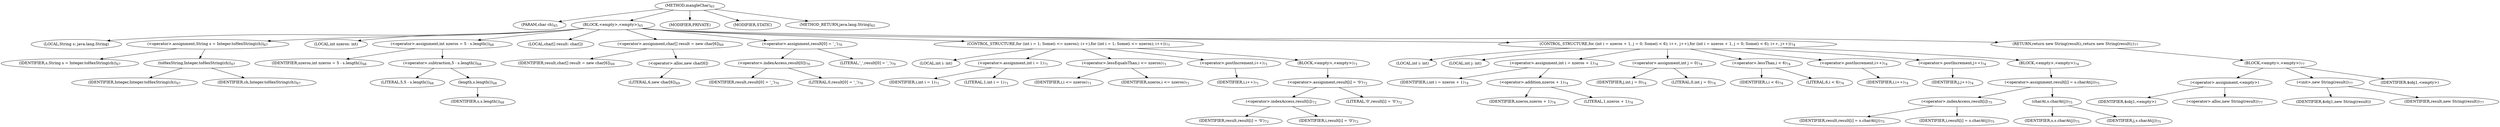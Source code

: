 digraph "mangleChar" {  
"117" [label = <(METHOD,mangleChar)<SUB>65</SUB>> ]
"118" [label = <(PARAM,char ch)<SUB>65</SUB>> ]
"119" [label = <(BLOCK,&lt;empty&gt;,&lt;empty&gt;)<SUB>65</SUB>> ]
"120" [label = <(LOCAL,String s: java.lang.String)> ]
"121" [label = <(&lt;operator&gt;.assignment,String s = Integer.toHexString(ch))<SUB>67</SUB>> ]
"122" [label = <(IDENTIFIER,s,String s = Integer.toHexString(ch))<SUB>67</SUB>> ]
"123" [label = <(toHexString,Integer.toHexString(ch))<SUB>67</SUB>> ]
"124" [label = <(IDENTIFIER,Integer,Integer.toHexString(ch))<SUB>67</SUB>> ]
"125" [label = <(IDENTIFIER,ch,Integer.toHexString(ch))<SUB>67</SUB>> ]
"126" [label = <(LOCAL,int nzeros: int)> ]
"127" [label = <(&lt;operator&gt;.assignment,int nzeros = 5 - s.length())<SUB>68</SUB>> ]
"128" [label = <(IDENTIFIER,nzeros,int nzeros = 5 - s.length())<SUB>68</SUB>> ]
"129" [label = <(&lt;operator&gt;.subtraction,5 - s.length())<SUB>68</SUB>> ]
"130" [label = <(LITERAL,5,5 - s.length())<SUB>68</SUB>> ]
"131" [label = <(length,s.length())<SUB>68</SUB>> ]
"132" [label = <(IDENTIFIER,s,s.length())<SUB>68</SUB>> ]
"133" [label = <(LOCAL,char[] result: char[])> ]
"134" [label = <(&lt;operator&gt;.assignment,char[] result = new char[6])<SUB>69</SUB>> ]
"135" [label = <(IDENTIFIER,result,char[] result = new char[6])<SUB>69</SUB>> ]
"136" [label = <(&lt;operator&gt;.alloc,new char[6])> ]
"137" [label = <(LITERAL,6,new char[6])<SUB>69</SUB>> ]
"138" [label = <(&lt;operator&gt;.assignment,result[0] = '_')<SUB>70</SUB>> ]
"139" [label = <(&lt;operator&gt;.indexAccess,result[0])<SUB>70</SUB>> ]
"140" [label = <(IDENTIFIER,result,result[0] = '_')<SUB>70</SUB>> ]
"141" [label = <(LITERAL,0,result[0] = '_')<SUB>70</SUB>> ]
"142" [label = <(LITERAL,'_',result[0] = '_')<SUB>70</SUB>> ]
"143" [label = <(CONTROL_STRUCTURE,for (int i = 1; Some(i &lt;= nzeros); i++),for (int i = 1; Some(i &lt;= nzeros); i++))<SUB>71</SUB>> ]
"144" [label = <(LOCAL,int i: int)> ]
"145" [label = <(&lt;operator&gt;.assignment,int i = 1)<SUB>71</SUB>> ]
"146" [label = <(IDENTIFIER,i,int i = 1)<SUB>71</SUB>> ]
"147" [label = <(LITERAL,1,int i = 1)<SUB>71</SUB>> ]
"148" [label = <(&lt;operator&gt;.lessEqualsThan,i &lt;= nzeros)<SUB>71</SUB>> ]
"149" [label = <(IDENTIFIER,i,i &lt;= nzeros)<SUB>71</SUB>> ]
"150" [label = <(IDENTIFIER,nzeros,i &lt;= nzeros)<SUB>71</SUB>> ]
"151" [label = <(&lt;operator&gt;.postIncrement,i++)<SUB>71</SUB>> ]
"152" [label = <(IDENTIFIER,i,i++)<SUB>71</SUB>> ]
"153" [label = <(BLOCK,&lt;empty&gt;,&lt;empty&gt;)<SUB>71</SUB>> ]
"154" [label = <(&lt;operator&gt;.assignment,result[i] = '0')<SUB>72</SUB>> ]
"155" [label = <(&lt;operator&gt;.indexAccess,result[i])<SUB>72</SUB>> ]
"156" [label = <(IDENTIFIER,result,result[i] = '0')<SUB>72</SUB>> ]
"157" [label = <(IDENTIFIER,i,result[i] = '0')<SUB>72</SUB>> ]
"158" [label = <(LITERAL,'0',result[i] = '0')<SUB>72</SUB>> ]
"159" [label = <(CONTROL_STRUCTURE,for (int i = nzeros + 1, j = 0; Some(i &lt; 6); i++, j++),for (int i = nzeros + 1, j = 0; Some(i &lt; 6); i++, j++))<SUB>74</SUB>> ]
"160" [label = <(LOCAL,int i: int)> ]
"161" [label = <(LOCAL,int j: int)> ]
"162" [label = <(&lt;operator&gt;.assignment,int i = nzeros + 1)<SUB>74</SUB>> ]
"163" [label = <(IDENTIFIER,i,int i = nzeros + 1)<SUB>74</SUB>> ]
"164" [label = <(&lt;operator&gt;.addition,nzeros + 1)<SUB>74</SUB>> ]
"165" [label = <(IDENTIFIER,nzeros,nzeros + 1)<SUB>74</SUB>> ]
"166" [label = <(LITERAL,1,nzeros + 1)<SUB>74</SUB>> ]
"167" [label = <(&lt;operator&gt;.assignment,int j = 0)<SUB>74</SUB>> ]
"168" [label = <(IDENTIFIER,j,int j = 0)<SUB>74</SUB>> ]
"169" [label = <(LITERAL,0,int j = 0)<SUB>74</SUB>> ]
"170" [label = <(&lt;operator&gt;.lessThan,i &lt; 6)<SUB>74</SUB>> ]
"171" [label = <(IDENTIFIER,i,i &lt; 6)<SUB>74</SUB>> ]
"172" [label = <(LITERAL,6,i &lt; 6)<SUB>74</SUB>> ]
"173" [label = <(&lt;operator&gt;.postIncrement,i++)<SUB>74</SUB>> ]
"174" [label = <(IDENTIFIER,i,i++)<SUB>74</SUB>> ]
"175" [label = <(&lt;operator&gt;.postIncrement,j++)<SUB>74</SUB>> ]
"176" [label = <(IDENTIFIER,j,j++)<SUB>74</SUB>> ]
"177" [label = <(BLOCK,&lt;empty&gt;,&lt;empty&gt;)<SUB>74</SUB>> ]
"178" [label = <(&lt;operator&gt;.assignment,result[i] = s.charAt(j))<SUB>75</SUB>> ]
"179" [label = <(&lt;operator&gt;.indexAccess,result[i])<SUB>75</SUB>> ]
"180" [label = <(IDENTIFIER,result,result[i] = s.charAt(j))<SUB>75</SUB>> ]
"181" [label = <(IDENTIFIER,i,result[i] = s.charAt(j))<SUB>75</SUB>> ]
"182" [label = <(charAt,s.charAt(j))<SUB>75</SUB>> ]
"183" [label = <(IDENTIFIER,s,s.charAt(j))<SUB>75</SUB>> ]
"184" [label = <(IDENTIFIER,j,s.charAt(j))<SUB>75</SUB>> ]
"185" [label = <(RETURN,return new String(result);,return new String(result);)<SUB>77</SUB>> ]
"186" [label = <(BLOCK,&lt;empty&gt;,&lt;empty&gt;)<SUB>77</SUB>> ]
"187" [label = <(&lt;operator&gt;.assignment,&lt;empty&gt;)> ]
"188" [label = <(IDENTIFIER,$obj1,&lt;empty&gt;)> ]
"189" [label = <(&lt;operator&gt;.alloc,new String(result))<SUB>77</SUB>> ]
"190" [label = <(&lt;init&gt;,new String(result))<SUB>77</SUB>> ]
"191" [label = <(IDENTIFIER,$obj1,new String(result))> ]
"192" [label = <(IDENTIFIER,result,new String(result))<SUB>77</SUB>> ]
"193" [label = <(IDENTIFIER,$obj1,&lt;empty&gt;)> ]
"194" [label = <(MODIFIER,PRIVATE)> ]
"195" [label = <(MODIFIER,STATIC)> ]
"196" [label = <(METHOD_RETURN,java.lang.String)<SUB>65</SUB>> ]
  "117" -> "118" 
  "117" -> "119" 
  "117" -> "194" 
  "117" -> "195" 
  "117" -> "196" 
  "119" -> "120" 
  "119" -> "121" 
  "119" -> "126" 
  "119" -> "127" 
  "119" -> "133" 
  "119" -> "134" 
  "119" -> "138" 
  "119" -> "143" 
  "119" -> "159" 
  "119" -> "185" 
  "121" -> "122" 
  "121" -> "123" 
  "123" -> "124" 
  "123" -> "125" 
  "127" -> "128" 
  "127" -> "129" 
  "129" -> "130" 
  "129" -> "131" 
  "131" -> "132" 
  "134" -> "135" 
  "134" -> "136" 
  "136" -> "137" 
  "138" -> "139" 
  "138" -> "142" 
  "139" -> "140" 
  "139" -> "141" 
  "143" -> "144" 
  "143" -> "145" 
  "143" -> "148" 
  "143" -> "151" 
  "143" -> "153" 
  "145" -> "146" 
  "145" -> "147" 
  "148" -> "149" 
  "148" -> "150" 
  "151" -> "152" 
  "153" -> "154" 
  "154" -> "155" 
  "154" -> "158" 
  "155" -> "156" 
  "155" -> "157" 
  "159" -> "160" 
  "159" -> "161" 
  "159" -> "162" 
  "159" -> "167" 
  "159" -> "170" 
  "159" -> "173" 
  "159" -> "175" 
  "159" -> "177" 
  "162" -> "163" 
  "162" -> "164" 
  "164" -> "165" 
  "164" -> "166" 
  "167" -> "168" 
  "167" -> "169" 
  "170" -> "171" 
  "170" -> "172" 
  "173" -> "174" 
  "175" -> "176" 
  "177" -> "178" 
  "178" -> "179" 
  "178" -> "182" 
  "179" -> "180" 
  "179" -> "181" 
  "182" -> "183" 
  "182" -> "184" 
  "185" -> "186" 
  "186" -> "187" 
  "186" -> "190" 
  "186" -> "193" 
  "187" -> "188" 
  "187" -> "189" 
  "190" -> "191" 
  "190" -> "192" 
}
